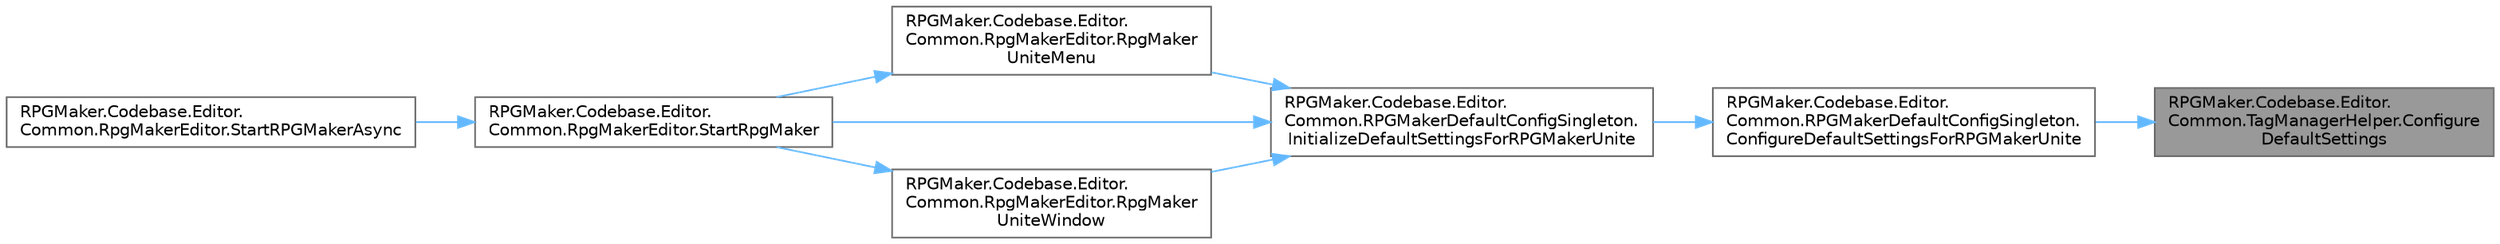 digraph "RPGMaker.Codebase.Editor.Common.TagManagerHelper.ConfigureDefaultSettings"
{
 // LATEX_PDF_SIZE
  bgcolor="transparent";
  edge [fontname=Helvetica,fontsize=10,labelfontname=Helvetica,labelfontsize=10];
  node [fontname=Helvetica,fontsize=10,shape=box,height=0.2,width=0.4];
  rankdir="RL";
  Node1 [id="Node000001",label="RPGMaker.Codebase.Editor.\lCommon.TagManagerHelper.Configure\lDefaultSettings",height=0.2,width=0.4,color="gray40", fillcolor="grey60", style="filled", fontcolor="black",tooltip=" "];
  Node1 -> Node2 [id="edge1_Node000001_Node000002",dir="back",color="steelblue1",style="solid",tooltip=" "];
  Node2 [id="Node000002",label="RPGMaker.Codebase.Editor.\lCommon.RPGMakerDefaultConfigSingleton.\lConfigureDefaultSettingsForRPGMakerUnite",height=0.2,width=0.4,color="grey40", fillcolor="white", style="filled",URL="$d0/de0/class_r_p_g_maker_1_1_codebase_1_1_editor_1_1_common_1_1_r_p_g_maker_default_config_singleton.html#a666846063103e4b9fec68779f295a650",tooltip=" "];
  Node2 -> Node3 [id="edge2_Node000002_Node000003",dir="back",color="steelblue1",style="solid",tooltip=" "];
  Node3 [id="Node000003",label="RPGMaker.Codebase.Editor.\lCommon.RPGMakerDefaultConfigSingleton.\lInitializeDefaultSettingsForRPGMakerUnite",height=0.2,width=0.4,color="grey40", fillcolor="white", style="filled",URL="$d0/de0/class_r_p_g_maker_1_1_codebase_1_1_editor_1_1_common_1_1_r_p_g_maker_default_config_singleton.html#a742e82e63fe73d0c8759939d79f56826",tooltip=" "];
  Node3 -> Node4 [id="edge3_Node000003_Node000004",dir="back",color="steelblue1",style="solid",tooltip=" "];
  Node4 [id="Node000004",label="RPGMaker.Codebase.Editor.\lCommon.RpgMakerEditor.RpgMaker\lUniteMenu",height=0.2,width=0.4,color="grey40", fillcolor="white", style="filled",URL="$d9/d53/class_r_p_g_maker_1_1_codebase_1_1_editor_1_1_common_1_1_rpg_maker_editor.html#aed9de78c8ee4ea02dba89b856b14a262",tooltip="RPG Maker Uniteを開く"];
  Node4 -> Node5 [id="edge4_Node000004_Node000005",dir="back",color="steelblue1",style="solid",tooltip=" "];
  Node5 [id="Node000005",label="RPGMaker.Codebase.Editor.\lCommon.RpgMakerEditor.StartRpgMaker",height=0.2,width=0.4,color="grey40", fillcolor="white", style="filled",URL="$d9/d53/class_r_p_g_maker_1_1_codebase_1_1_editor_1_1_common_1_1_rpg_maker_editor.html#ad2749737405424c923be9fad4f4bff96",tooltip=" "];
  Node5 -> Node6 [id="edge5_Node000005_Node000006",dir="back",color="steelblue1",style="solid",tooltip=" "];
  Node6 [id="Node000006",label="RPGMaker.Codebase.Editor.\lCommon.RpgMakerEditor.StartRPGMakerAsync",height=0.2,width=0.4,color="grey40", fillcolor="white", style="filled",URL="$d9/d53/class_r_p_g_maker_1_1_codebase_1_1_editor_1_1_common_1_1_rpg_maker_editor.html#ab57e2df2dc4ea9acea5c95f80d26bd09",tooltip=" "];
  Node3 -> Node7 [id="edge6_Node000003_Node000007",dir="back",color="steelblue1",style="solid",tooltip=" "];
  Node7 [id="Node000007",label="RPGMaker.Codebase.Editor.\lCommon.RpgMakerEditor.RpgMaker\lUniteWindow",height=0.2,width=0.4,color="grey40", fillcolor="white", style="filled",URL="$d9/d53/class_r_p_g_maker_1_1_codebase_1_1_editor_1_1_common_1_1_rpg_maker_editor.html#abaadeffb9e70648c3ac33dceea418cc8",tooltip="RPG Maker Unite Window (開発用)を開く"];
  Node7 -> Node5 [id="edge7_Node000007_Node000005",dir="back",color="steelblue1",style="solid",tooltip=" "];
  Node3 -> Node5 [id="edge8_Node000003_Node000005",dir="back",color="steelblue1",style="solid",tooltip=" "];
}
